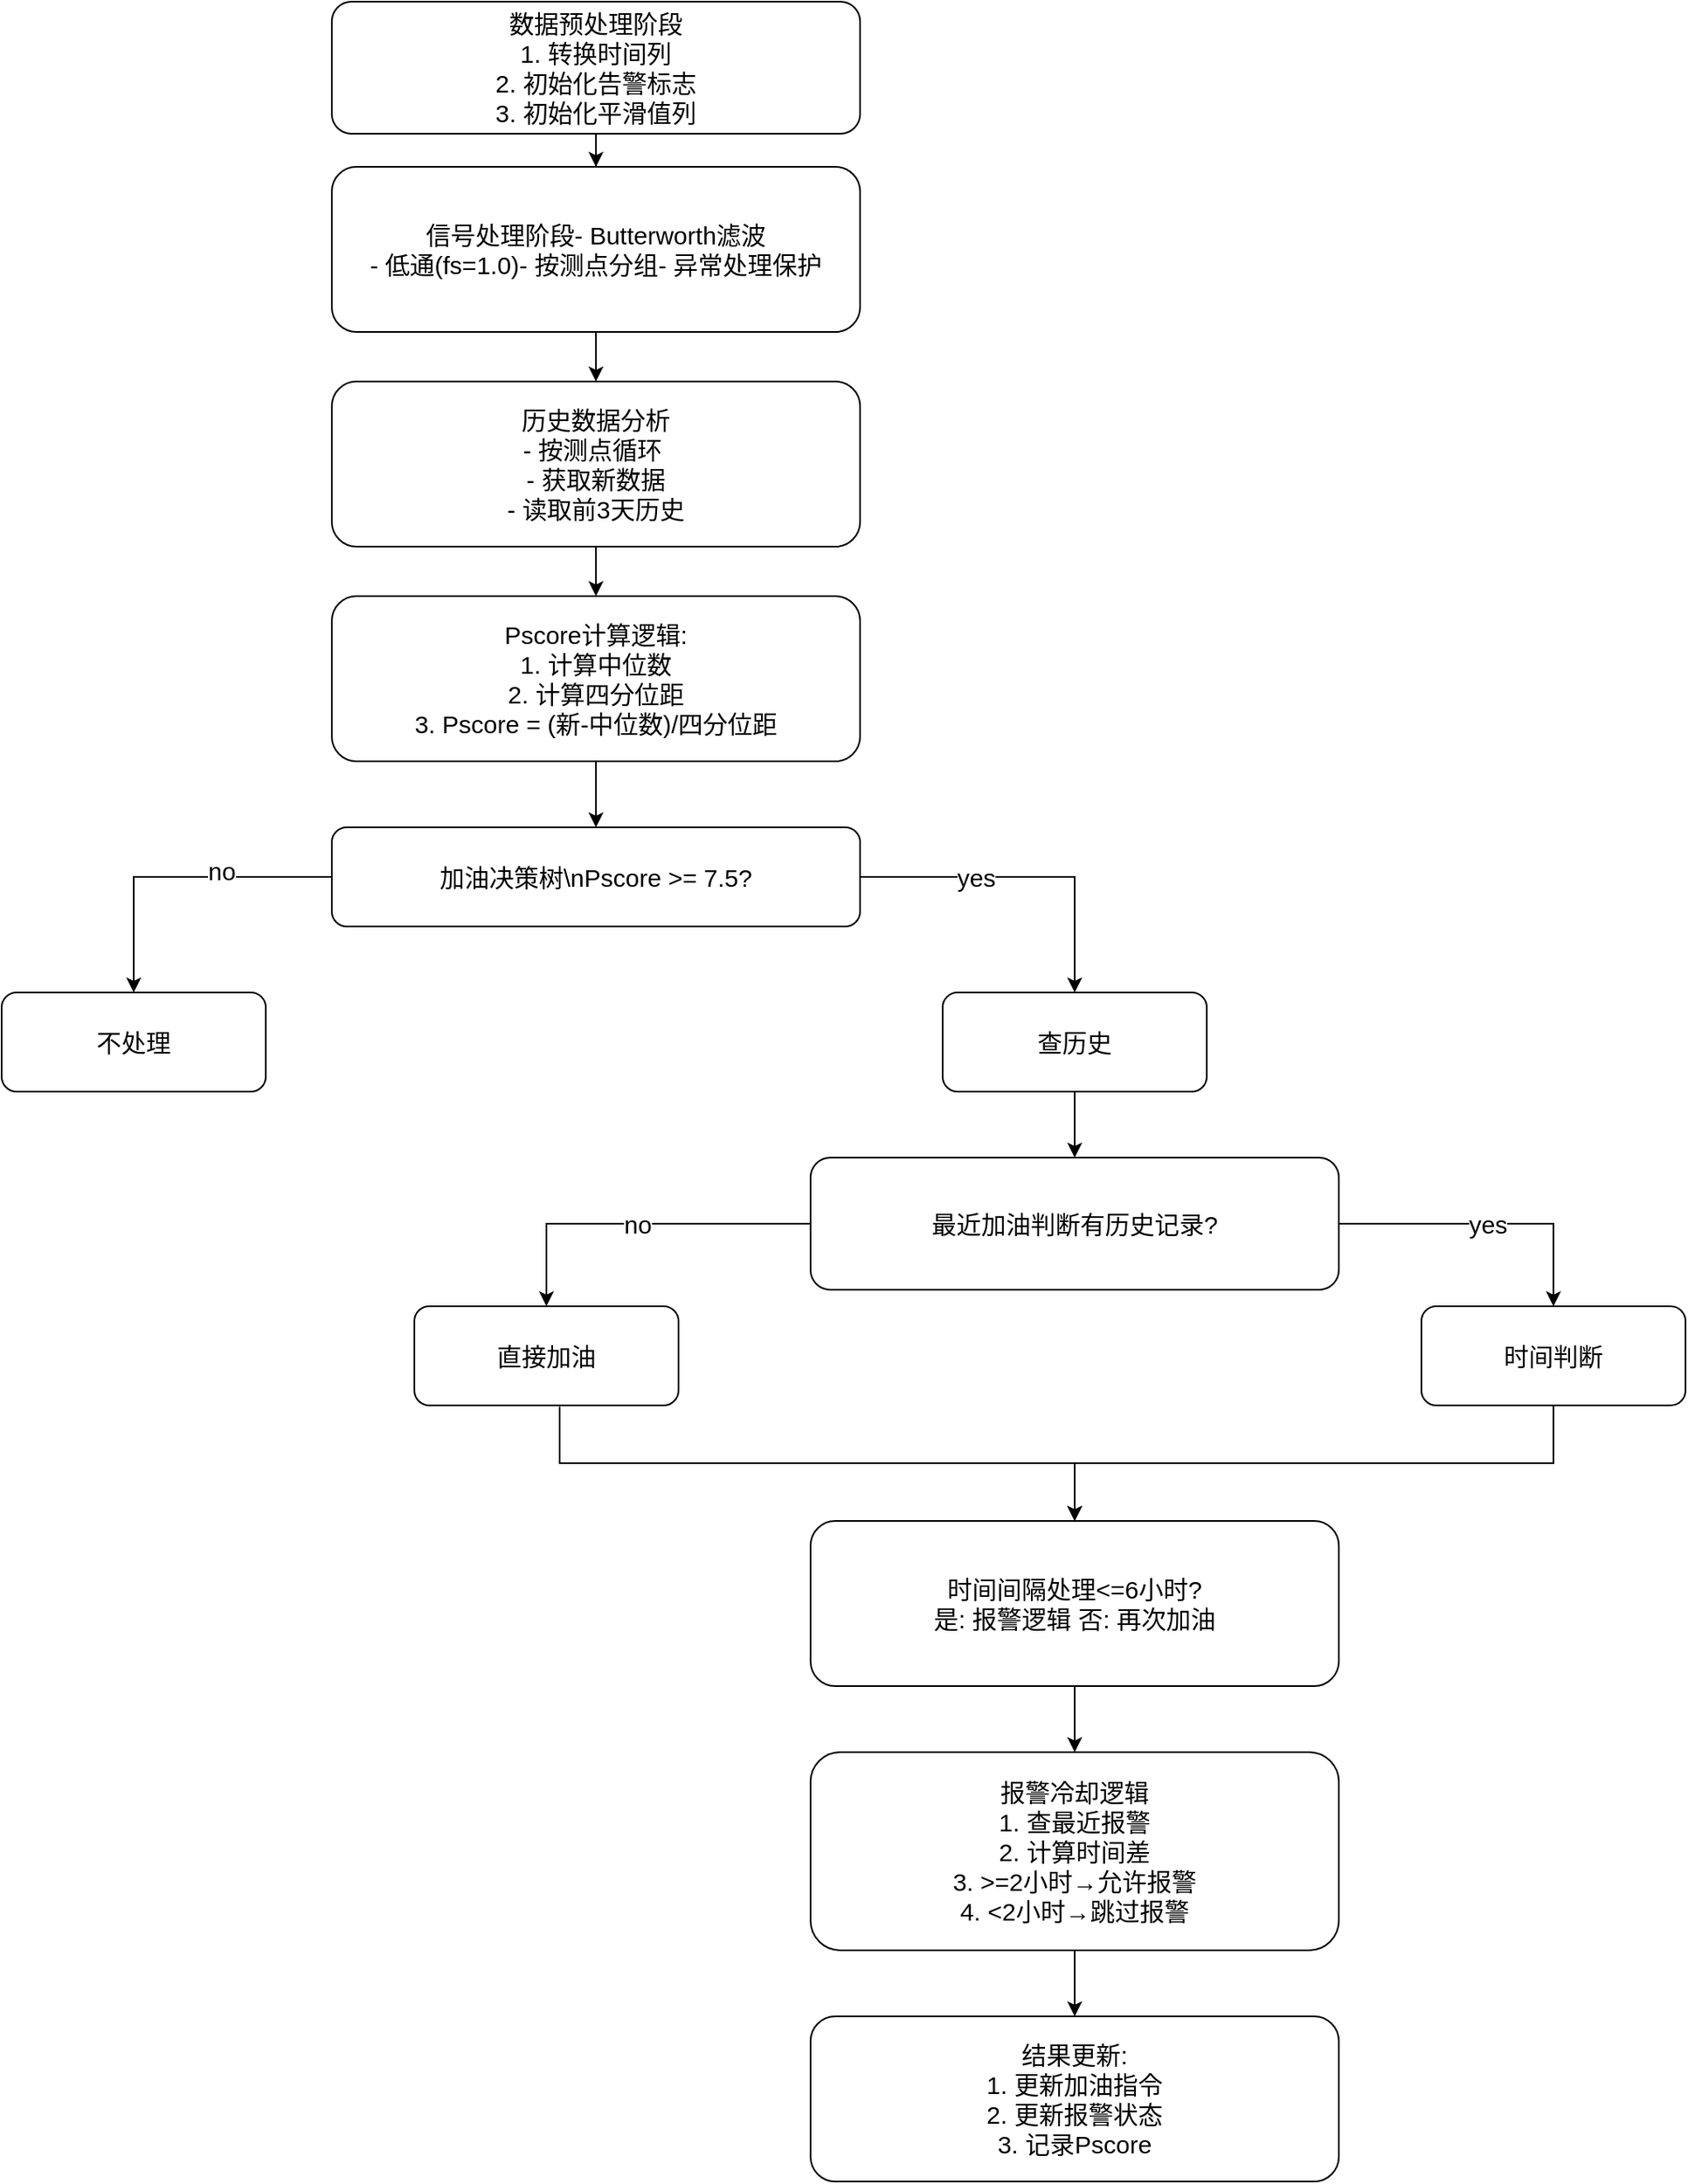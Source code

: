 <mxfile version="28.2.3">
  <diagram name="Pscore Workflow" id="0">
    <mxGraphModel dx="1546" dy="828" grid="1" gridSize="10" guides="1" tooltips="1" connect="1" arrows="1" fold="1" page="1" pageScale="1" pageWidth="827" pageHeight="1169" math="0" shadow="0">
      <root>
        <mxCell id="0" />
        <mxCell id="1" parent="0" />
        <mxCell id="b1" value="数据预处理阶段&lt;div&gt;1. 转换时间列&lt;/div&gt;&lt;div&gt;2. 初始化告警标志&lt;/div&gt;&lt;div&gt;3. 初始化平滑值列&lt;/div&gt;" style="rounded=1;whiteSpace=wrap;html=1;strokeColor=#000000;fillColor=#FFFFFF;fontSize=15;" parent="1" vertex="1">
          <mxGeometry x="260" y="20" width="320" height="80" as="geometry" />
        </mxCell>
        <mxCell id="b2" value="信号处理阶段- Butterworth滤波&lt;div&gt;- 低通(fs=1.0)- 按测点分组- 异常处理保护&lt;/div&gt;" style="rounded=1;whiteSpace=wrap;html=1;strokeColor=#000000;fillColor=#FFFFFF;fontSize=15;" parent="1" vertex="1">
          <mxGeometry x="260" y="120" width="320" height="100" as="geometry" />
        </mxCell>
        <mxCell id="b3" value="历史数据分析&lt;div&gt;- 按测点循环&amp;nbsp;&lt;/div&gt;&lt;div&gt;- 获取新数据&lt;/div&gt;&lt;div&gt;- 读取前3天历史&lt;/div&gt;" style="rounded=1;whiteSpace=wrap;html=1;strokeColor=#000000;fillColor=#FFFFFF;fontSize=15;" parent="1" vertex="1">
          <mxGeometry x="260" y="250" width="320" height="100" as="geometry" />
        </mxCell>
        <mxCell id="b4" value="Pscore计算逻辑:&lt;div&gt;1. 计算中位数&lt;/div&gt;&lt;div&gt;2. 计算四分位距&lt;/div&gt;&lt;div&gt;3. Pscore = (新-中位数)/四分位距&lt;/div&gt;" style="rounded=1;whiteSpace=wrap;html=1;strokeColor=#000000;fillColor=#FFFFFF;fontSize=15;" parent="1" vertex="1">
          <mxGeometry x="260" y="380" width="320" height="100" as="geometry" />
        </mxCell>
        <mxCell id="b5" value="加油决策树\nPscore &amp;gt;= 7.5?" style="rounded=1;whiteSpace=wrap;html=1;strokeColor=#000000;fillColor=#FFFFFF;fontSize=15;" parent="1" vertex="1">
          <mxGeometry x="260" y="520" width="320" height="60" as="geometry" />
        </mxCell>
        <mxCell id="b6_no" value="不处理" style="rounded=1;whiteSpace=wrap;html=1;strokeColor=#000000;fillColor=#FFFFFF;fontSize=15;" parent="1" vertex="1">
          <mxGeometry x="60" y="620" width="160" height="60" as="geometry" />
        </mxCell>
        <mxCell id="b6_yes" value="查历史" style="rounded=1;whiteSpace=wrap;html=1;strokeColor=#000000;fillColor=#FFFFFF;fontSize=15;" parent="1" vertex="1">
          <mxGeometry x="630" y="620" width="160" height="60" as="geometry" />
        </mxCell>
        <mxCell id="b7" value="最近加油判断有历史记录?" style="rounded=1;whiteSpace=wrap;html=1;strokeColor=#000000;fillColor=#FFFFFF;fontSize=15;" parent="1" vertex="1">
          <mxGeometry x="550" y="720" width="320" height="80" as="geometry" />
        </mxCell>
        <mxCell id="b8_nohist" value="直接加油" style="rounded=1;whiteSpace=wrap;html=1;strokeColor=#000000;fillColor=#FFFFFF;fontSize=15;" parent="1" vertex="1">
          <mxGeometry x="310" y="810" width="160" height="60" as="geometry" />
        </mxCell>
        <mxCell id="b8_hist" value="时间判断" style="rounded=1;whiteSpace=wrap;html=1;strokeColor=#000000;fillColor=#FFFFFF;fontSize=15;" parent="1" vertex="1">
          <mxGeometry x="920" y="810" width="160" height="60" as="geometry" />
        </mxCell>
        <mxCell id="b9" value="时间间隔处理&amp;lt;=6小时?&lt;div&gt;是: 报警逻辑   否: 再次加油&lt;/div&gt;" style="rounded=1;whiteSpace=wrap;html=1;strokeColor=#000000;fillColor=#FFFFFF;fontSize=15;" parent="1" vertex="1">
          <mxGeometry x="550" y="940" width="320" height="100" as="geometry" />
        </mxCell>
        <mxCell id="b10" value="报警冷却逻辑&lt;div&gt;1. 查最近报警&lt;/div&gt;&lt;div&gt;2. 计算时间差&lt;/div&gt;&lt;div&gt;3. &amp;gt;=2小时→允许报警&lt;/div&gt;&lt;div&gt;4. &amp;lt;2小时→跳过报警&lt;/div&gt;" style="rounded=1;whiteSpace=wrap;html=1;strokeColor=#000000;fillColor=#FFFFFF;fontSize=15;" parent="1" vertex="1">
          <mxGeometry x="550" y="1080" width="320" height="120" as="geometry" />
        </mxCell>
        <mxCell id="b11" value="结果更新:&lt;div&gt;1. 更新加油指令&lt;div&gt;2. 更新报警状态&lt;/div&gt;&lt;div&gt;3. 记录Pscore&lt;/div&gt;&lt;/div&gt;" style="rounded=1;whiteSpace=wrap;html=1;strokeColor=#000000;fillColor=#FFFFFF;fontSize=15;" parent="1" vertex="1">
          <mxGeometry x="550" y="1240" width="320" height="100" as="geometry" />
        </mxCell>
        <mxCell id="e1" style="edgeStyle=orthogonalEdgeStyle;rounded=0;orthogonalLoop=1;jettySize=auto;html=1;fontSize=15;" parent="1" source="b1" target="b2" edge="1">
          <mxGeometry relative="1" as="geometry" />
        </mxCell>
        <mxCell id="e2" style="edgeStyle=orthogonalEdgeStyle;rounded=0;orthogonalLoop=1;jettySize=auto;html=1;fontSize=15;" parent="1" source="b2" target="b3" edge="1">
          <mxGeometry relative="1" as="geometry" />
        </mxCell>
        <mxCell id="e3" style="edgeStyle=orthogonalEdgeStyle;rounded=0;orthogonalLoop=1;jettySize=auto;html=1;fontSize=15;" parent="1" source="b3" target="b4" edge="1">
          <mxGeometry relative="1" as="geometry" />
        </mxCell>
        <mxCell id="e4" style="edgeStyle=orthogonalEdgeStyle;rounded=0;orthogonalLoop=1;jettySize=auto;html=1;fontSize=15;" parent="1" source="b4" target="b5" edge="1">
          <mxGeometry relative="1" as="geometry" />
        </mxCell>
        <mxCell id="e5" style="edgeStyle=orthogonalEdgeStyle;rounded=0;orthogonalLoop=1;jettySize=auto;html=1;fontSize=15;" parent="1" source="b5" target="b6_no" edge="1">
          <mxGeometry relative="1" as="geometry" />
        </mxCell>
        <mxCell id="7HUMgEcsc-lBvq3mgnwt-1" value="no" style="edgeLabel;html=1;align=center;verticalAlign=middle;resizable=0;points=[];fontSize=15;" vertex="1" connectable="0" parent="e5">
          <mxGeometry x="-0.288" y="-4" relative="1" as="geometry">
            <mxPoint as="offset" />
          </mxGeometry>
        </mxCell>
        <mxCell id="e6" value="yes" style="edgeStyle=orthogonalEdgeStyle;rounded=0;orthogonalLoop=1;jettySize=auto;html=1;exitX=1;exitY=0.5;exitDx=0;exitDy=0;fontSize=15;" parent="1" source="b5" target="b6_yes" edge="1">
          <mxGeometry x="-0.3" relative="1" as="geometry">
            <mxPoint as="offset" />
          </mxGeometry>
        </mxCell>
        <mxCell id="e7" style="edgeStyle=orthogonalEdgeStyle;rounded=0;orthogonalLoop=1;jettySize=auto;html=1;fontSize=15;" parent="1" source="b6_yes" target="b7" edge="1">
          <mxGeometry relative="1" as="geometry" />
        </mxCell>
        <mxCell id="e8" value="&lt;font&gt;no&lt;/font&gt;" style="edgeStyle=orthogonalEdgeStyle;rounded=0;orthogonalLoop=1;jettySize=auto;html=1;fontSize=15;" parent="1" source="b7" target="b8_nohist" edge="1">
          <mxGeometry relative="1" as="geometry">
            <mxPoint as="offset" />
          </mxGeometry>
        </mxCell>
        <mxCell id="e9" value="&lt;font&gt;yes&lt;/font&gt;" style="edgeStyle=orthogonalEdgeStyle;rounded=0;orthogonalLoop=1;jettySize=auto;html=1;fontSize=15;" parent="1" source="b7" target="b8_hist" edge="1">
          <mxGeometry relative="1" as="geometry" />
        </mxCell>
        <mxCell id="e10" style="edgeStyle=orthogonalEdgeStyle;rounded=0;orthogonalLoop=1;jettySize=auto;html=1;exitX=0.5;exitY=1;exitDx=0;exitDy=0;fontSize=15;" parent="1" source="b8_hist" target="b9" edge="1">
          <mxGeometry relative="1" as="geometry" />
        </mxCell>
        <mxCell id="e11" style="edgeStyle=orthogonalEdgeStyle;rounded=0;orthogonalLoop=1;jettySize=auto;html=1;exitX=0.55;exitY=1.013;exitDx=0;exitDy=0;exitPerimeter=0;fontSize=15;" parent="1" source="b8_nohist" target="b9" edge="1">
          <mxGeometry relative="1" as="geometry" />
        </mxCell>
        <mxCell id="e12" style="edgeStyle=orthogonalEdgeStyle;rounded=0;orthogonalLoop=1;jettySize=auto;html=1;fontSize=15;" parent="1" source="b9" target="b10" edge="1">
          <mxGeometry relative="1" as="geometry" />
        </mxCell>
        <mxCell id="e13" style="edgeStyle=orthogonalEdgeStyle;rounded=0;orthogonalLoop=1;jettySize=auto;html=1;fontSize=15;" parent="1" source="b10" target="b11" edge="1">
          <mxGeometry relative="1" as="geometry" />
        </mxCell>
      </root>
    </mxGraphModel>
  </diagram>
</mxfile>
